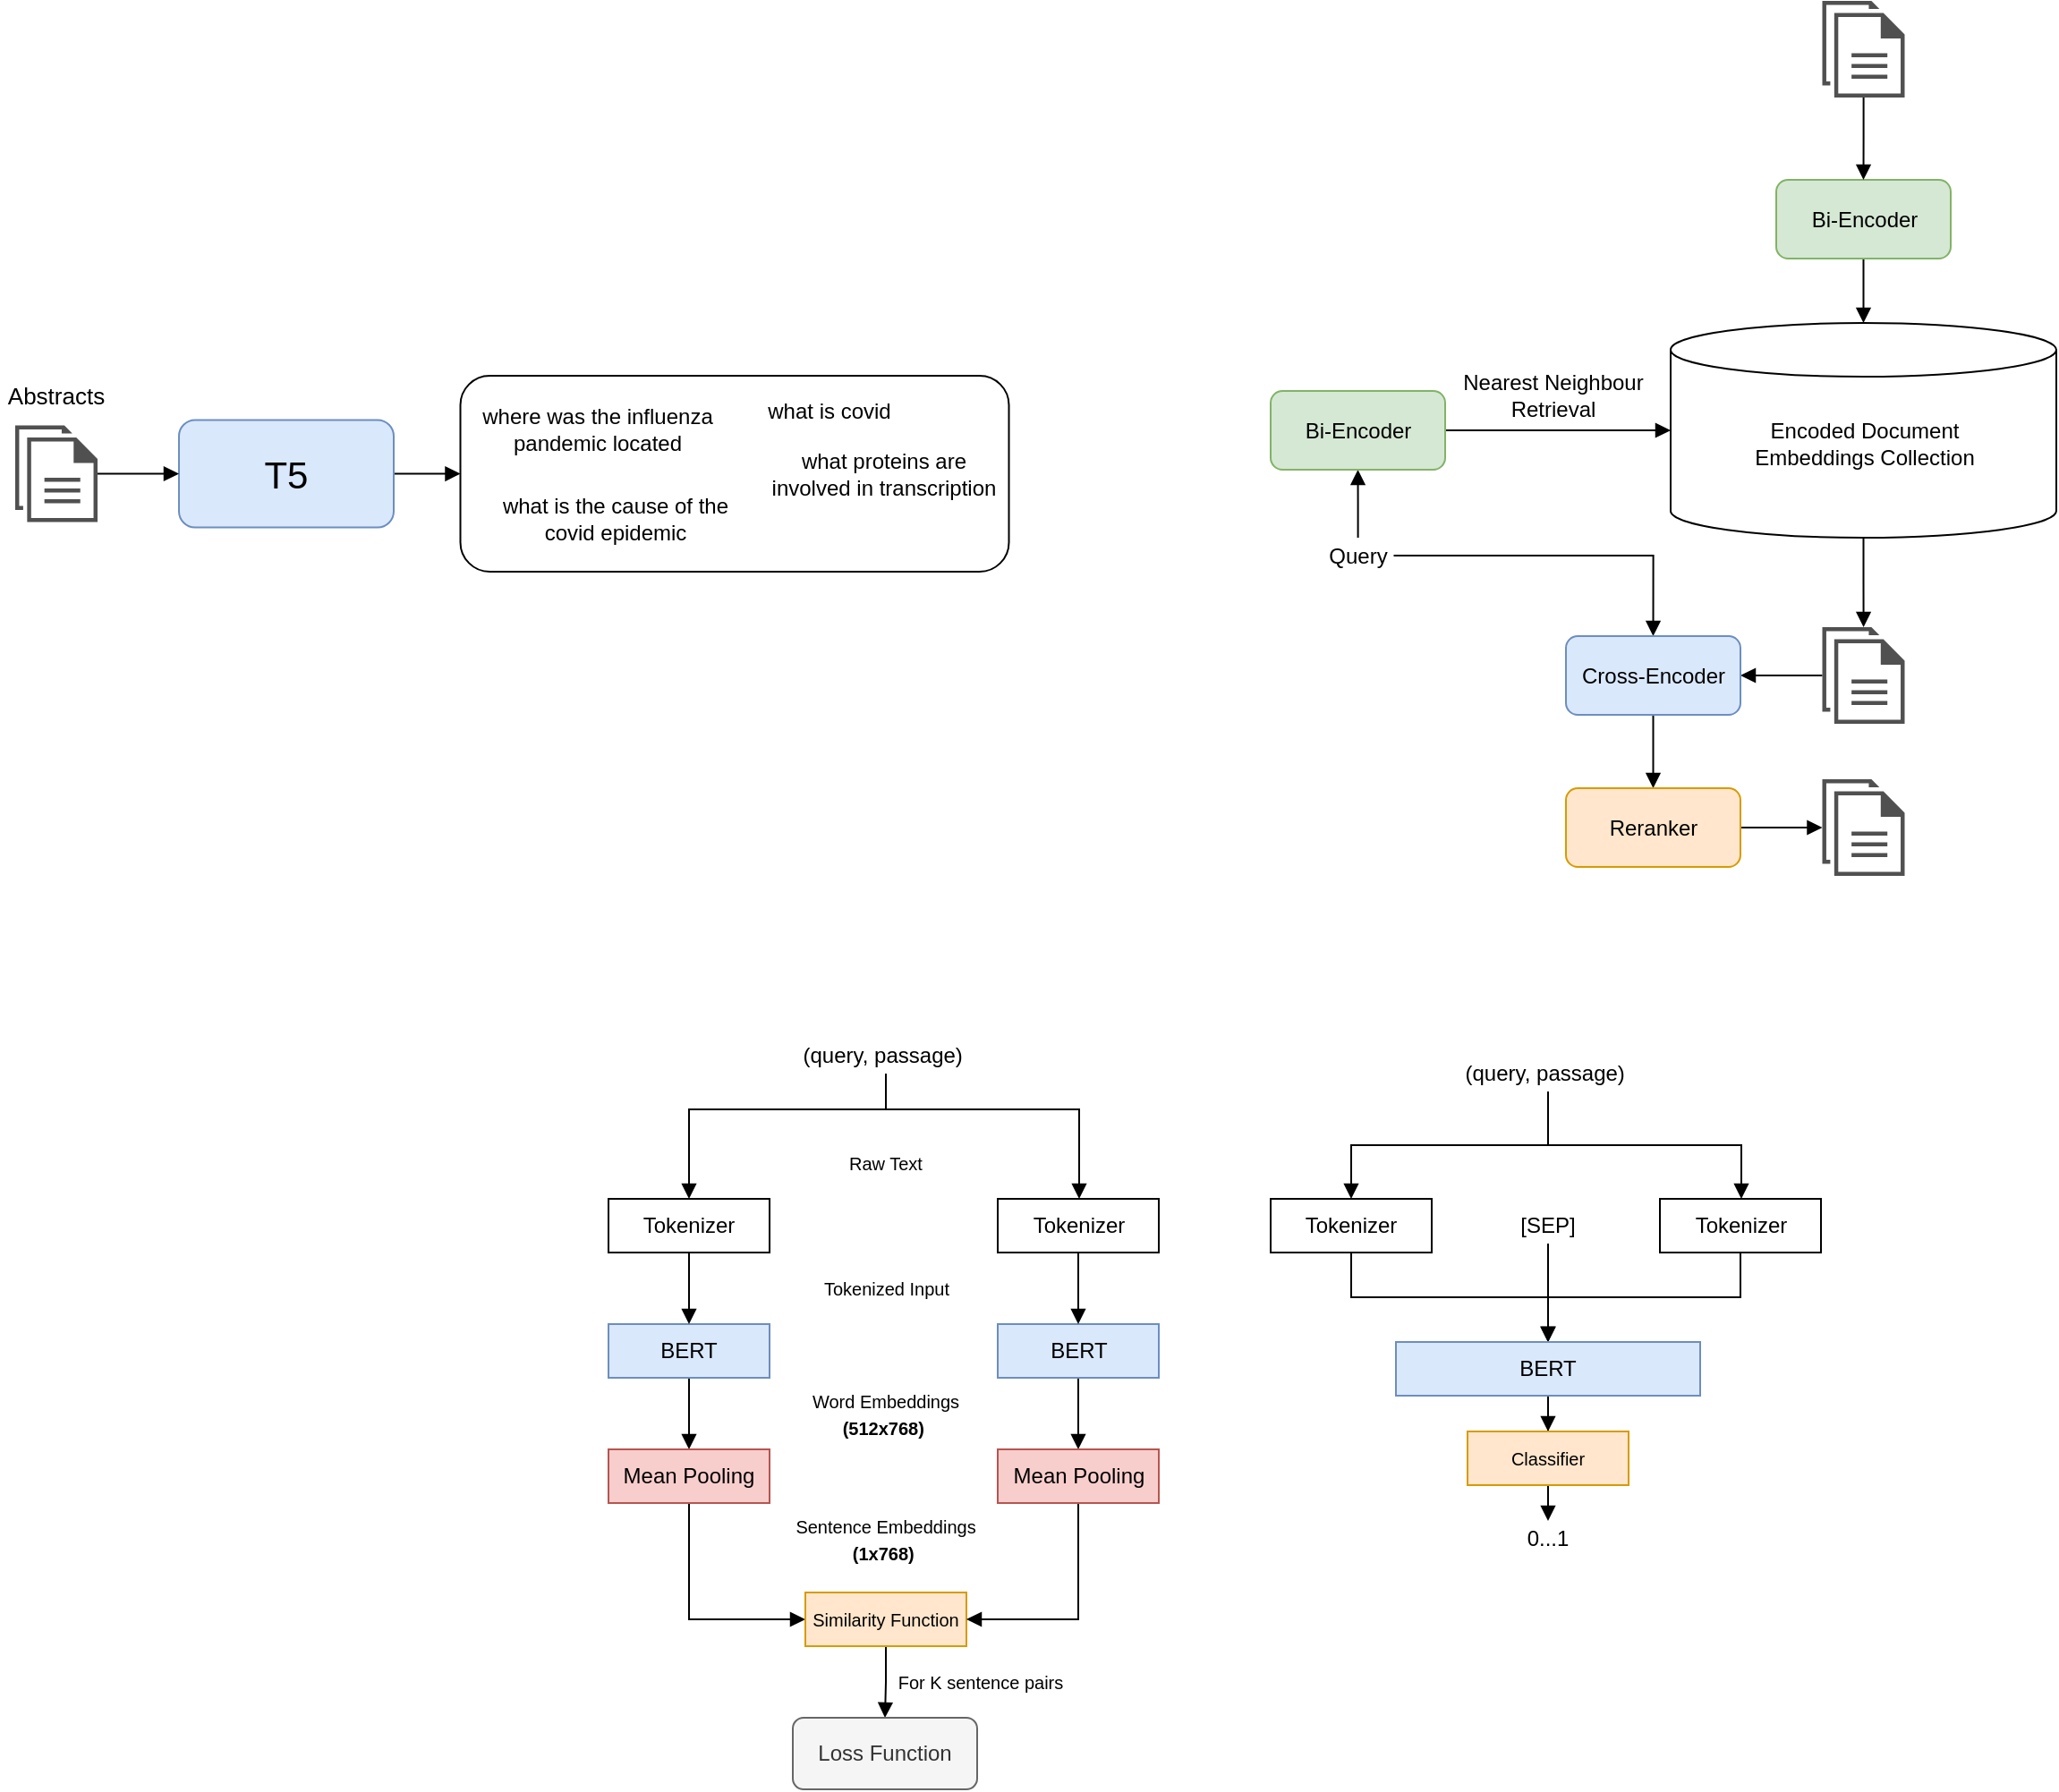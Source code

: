 <mxfile version="14.9.9" type="device"><diagram id="yQiuCtSlQrsblzvPzpal" name="Page-1"><mxGraphModel dx="1963" dy="655" grid="1" gridSize="10" guides="1" tooltips="1" connect="1" arrows="1" fold="1" page="1" pageScale="1" pageWidth="850" pageHeight="1100" math="0" shadow="0"><root><mxCell id="0"/><mxCell id="1" parent="0"/><mxCell id="e7I2GADsp5SB09PpgkXV-119" style="edgeStyle=orthogonalEdgeStyle;rounded=0;orthogonalLoop=1;jettySize=auto;html=1;endArrow=block;endFill=1;" edge="1" parent="1" source="e7I2GADsp5SB09PpgkXV-1" target="e7I2GADsp5SB09PpgkXV-112"><mxGeometry relative="1" as="geometry"/></mxCell><mxCell id="e7I2GADsp5SB09PpgkXV-1" value="&lt;font style=&quot;font-size: 21px&quot;&gt;T5&lt;/font&gt;" style="rounded=1;whiteSpace=wrap;html=1;fillColor=#dae8fc;strokeColor=#6c8ebf;" vertex="1" parent="1"><mxGeometry x="-220" y="314.75" width="120" height="60" as="geometry"/></mxCell><mxCell id="e7I2GADsp5SB09PpgkXV-3" value="" style="edgeStyle=orthogonalEdgeStyle;rounded=0;orthogonalLoop=1;jettySize=auto;html=1;endArrow=block;endFill=1;" edge="1" parent="1" source="e7I2GADsp5SB09PpgkXV-2" target="e7I2GADsp5SB09PpgkXV-1"><mxGeometry relative="1" as="geometry"/></mxCell><mxCell id="e7I2GADsp5SB09PpgkXV-2" value="" style="pointerEvents=1;shadow=0;dashed=0;html=1;strokeColor=none;fillColor=#505050;labelPosition=center;verticalLabelPosition=bottom;verticalAlign=top;outlineConnect=0;align=center;shape=mxgraph.office.concepts.documents;" vertex="1" parent="1"><mxGeometry x="-311.5" y="317.75" width="46" height="54" as="geometry"/></mxCell><mxCell id="e7I2GADsp5SB09PpgkXV-4" value="&lt;font style=&quot;font-size: 13px&quot;&gt;Abstracts&lt;/font&gt;" style="text;html=1;strokeColor=none;fillColor=none;align=center;verticalAlign=middle;whiteSpace=wrap;rounded=0;" vertex="1" parent="1"><mxGeometry x="-320" y="290.5" width="63" height="20" as="geometry"/></mxCell><mxCell id="e7I2GADsp5SB09PpgkXV-45" value="" style="edgeStyle=orthogonalEdgeStyle;rounded=0;orthogonalLoop=1;jettySize=auto;html=1;endArrow=block;endFill=1;" edge="1" parent="1" source="e7I2GADsp5SB09PpgkXV-21" target="e7I2GADsp5SB09PpgkXV-44"><mxGeometry relative="1" as="geometry"/></mxCell><mxCell id="e7I2GADsp5SB09PpgkXV-21" value="Bi-Encoder" style="rounded=1;whiteSpace=wrap;html=1;align=center;fillColor=#d5e8d4;strokeColor=#82b366;" vertex="1" parent="1"><mxGeometry x="672.5" y="180.5" width="97.5" height="44" as="geometry"/></mxCell><mxCell id="e7I2GADsp5SB09PpgkXV-26" value="" style="edgeStyle=orthogonalEdgeStyle;rounded=0;orthogonalLoop=1;jettySize=auto;html=1;endArrow=block;endFill=1;" edge="1" parent="1" source="e7I2GADsp5SB09PpgkXV-23" target="e7I2GADsp5SB09PpgkXV-21"><mxGeometry relative="1" as="geometry"/></mxCell><mxCell id="e7I2GADsp5SB09PpgkXV-23" value="" style="pointerEvents=1;shadow=0;dashed=0;html=1;strokeColor=none;fillColor=#505050;labelPosition=center;verticalLabelPosition=bottom;verticalAlign=top;outlineConnect=0;align=center;shape=mxgraph.office.concepts.documents;" vertex="1" parent="1"><mxGeometry x="698.25" y="80.5" width="46" height="54" as="geometry"/></mxCell><mxCell id="e7I2GADsp5SB09PpgkXV-59" value="" style="edgeStyle=orthogonalEdgeStyle;rounded=0;orthogonalLoop=1;jettySize=auto;html=1;endArrow=block;endFill=1;" edge="1" parent="1" source="e7I2GADsp5SB09PpgkXV-44" target="e7I2GADsp5SB09PpgkXV-57"><mxGeometry relative="1" as="geometry"/></mxCell><mxCell id="e7I2GADsp5SB09PpgkXV-44" value="" style="shape=cylinder3;whiteSpace=wrap;html=1;boundedLbl=1;backgroundOutline=1;size=15;align=left;" vertex="1" parent="1"><mxGeometry x="613.5" y="260.5" width="215.5" height="120" as="geometry"/></mxCell><mxCell id="e7I2GADsp5SB09PpgkXV-46" value="Encoded Document Embeddings Collection" style="text;html=1;strokeColor=none;fillColor=none;align=center;verticalAlign=middle;whiteSpace=wrap;rounded=0;" vertex="1" parent="1"><mxGeometry x="652.5" y="305.5" width="137.5" height="45" as="geometry"/></mxCell><mxCell id="e7I2GADsp5SB09PpgkXV-61" style="edgeStyle=orthogonalEdgeStyle;rounded=0;orthogonalLoop=1;jettySize=auto;html=1;entryX=0.5;entryY=0;entryDx=0;entryDy=0;endArrow=block;endFill=1;" edge="1" parent="1" source="e7I2GADsp5SB09PpgkXV-47" target="e7I2GADsp5SB09PpgkXV-58"><mxGeometry relative="1" as="geometry"><Array as="points"><mxPoint x="438.75" y="390.5"/><mxPoint x="603.75" y="390.5"/></Array></mxGeometry></mxCell><mxCell id="e7I2GADsp5SB09PpgkXV-64" value="" style="edgeStyle=orthogonalEdgeStyle;rounded=0;orthogonalLoop=1;jettySize=auto;html=1;endArrow=block;endFill=1;" edge="1" parent="1" source="e7I2GADsp5SB09PpgkXV-47" target="e7I2GADsp5SB09PpgkXV-51"><mxGeometry relative="1" as="geometry"/></mxCell><mxCell id="e7I2GADsp5SB09PpgkXV-47" value="Query" style="text;html=1;strokeColor=none;fillColor=none;align=center;verticalAlign=middle;whiteSpace=wrap;rounded=0;" vertex="1" parent="1"><mxGeometry x="418.75" y="380.5" width="40" height="20" as="geometry"/></mxCell><mxCell id="e7I2GADsp5SB09PpgkXV-53" style="edgeStyle=orthogonalEdgeStyle;rounded=0;orthogonalLoop=1;jettySize=auto;html=1;endArrow=block;endFill=1;" edge="1" parent="1" source="e7I2GADsp5SB09PpgkXV-51" target="e7I2GADsp5SB09PpgkXV-44"><mxGeometry relative="1" as="geometry"/></mxCell><mxCell id="e7I2GADsp5SB09PpgkXV-51" value="Bi-Encoder" style="rounded=1;whiteSpace=wrap;html=1;align=center;fillColor=#d5e8d4;strokeColor=#82b366;" vertex="1" parent="1"><mxGeometry x="390" y="298.5" width="97.5" height="44" as="geometry"/></mxCell><mxCell id="e7I2GADsp5SB09PpgkXV-60" style="edgeStyle=orthogonalEdgeStyle;rounded=0;orthogonalLoop=1;jettySize=auto;html=1;entryX=1;entryY=0.5;entryDx=0;entryDy=0;endArrow=block;endFill=1;" edge="1" parent="1" source="e7I2GADsp5SB09PpgkXV-57" target="e7I2GADsp5SB09PpgkXV-58"><mxGeometry relative="1" as="geometry"/></mxCell><mxCell id="e7I2GADsp5SB09PpgkXV-57" value="" style="pointerEvents=1;shadow=0;dashed=0;html=1;strokeColor=none;fillColor=#505050;labelPosition=center;verticalLabelPosition=bottom;verticalAlign=top;outlineConnect=0;align=center;shape=mxgraph.office.concepts.documents;" vertex="1" parent="1"><mxGeometry x="698.25" y="430.5" width="46" height="54" as="geometry"/></mxCell><mxCell id="e7I2GADsp5SB09PpgkXV-68" value="" style="edgeStyle=orthogonalEdgeStyle;rounded=0;orthogonalLoop=1;jettySize=auto;html=1;endArrow=block;endFill=1;" edge="1" parent="1" source="e7I2GADsp5SB09PpgkXV-58" target="e7I2GADsp5SB09PpgkXV-67"><mxGeometry relative="1" as="geometry"/></mxCell><mxCell id="e7I2GADsp5SB09PpgkXV-58" value="Cross-Encoder" style="rounded=1;whiteSpace=wrap;html=1;align=center;fillColor=#dae8fc;strokeColor=#6c8ebf;" vertex="1" parent="1"><mxGeometry x="555" y="435.5" width="97.5" height="44" as="geometry"/></mxCell><mxCell id="e7I2GADsp5SB09PpgkXV-65" value="Nearest Neighbour Retrieval" style="text;html=1;strokeColor=none;fillColor=none;align=center;verticalAlign=middle;whiteSpace=wrap;rounded=0;" vertex="1" parent="1"><mxGeometry x="487.5" y="280.5" width="120" height="40" as="geometry"/></mxCell><mxCell id="e7I2GADsp5SB09PpgkXV-70" style="edgeStyle=orthogonalEdgeStyle;rounded=0;orthogonalLoop=1;jettySize=auto;html=1;endArrow=block;endFill=1;" edge="1" parent="1" source="e7I2GADsp5SB09PpgkXV-67" target="e7I2GADsp5SB09PpgkXV-69"><mxGeometry relative="1" as="geometry"/></mxCell><mxCell id="e7I2GADsp5SB09PpgkXV-67" value="Reranker" style="rounded=1;whiteSpace=wrap;html=1;align=center;fillColor=#ffe6cc;strokeColor=#d79b00;" vertex="1" parent="1"><mxGeometry x="555" y="520.5" width="97.5" height="44" as="geometry"/></mxCell><mxCell id="e7I2GADsp5SB09PpgkXV-69" value="" style="pointerEvents=1;shadow=0;dashed=0;html=1;strokeColor=none;fillColor=#505050;labelPosition=center;verticalLabelPosition=bottom;verticalAlign=top;outlineConnect=0;align=center;shape=mxgraph.office.concepts.documents;" vertex="1" parent="1"><mxGeometry x="698.25" y="515.5" width="46" height="54" as="geometry"/></mxCell><mxCell id="e7I2GADsp5SB09PpgkXV-74" style="edgeStyle=orthogonalEdgeStyle;rounded=0;orthogonalLoop=1;jettySize=auto;html=1;endArrow=block;endFill=1;" edge="1" parent="1" source="e7I2GADsp5SB09PpgkXV-71" target="e7I2GADsp5SB09PpgkXV-73"><mxGeometry relative="1" as="geometry"><Array as="points"><mxPoint x="65" y="700"/></Array></mxGeometry></mxCell><mxCell id="e7I2GADsp5SB09PpgkXV-92" style="edgeStyle=orthogonalEdgeStyle;rounded=0;orthogonalLoop=1;jettySize=auto;html=1;endArrow=block;endFill=1;" edge="1" parent="1" source="e7I2GADsp5SB09PpgkXV-71" target="e7I2GADsp5SB09PpgkXV-90"><mxGeometry relative="1" as="geometry"><Array as="points"><mxPoint x="283" y="700"/></Array></mxGeometry></mxCell><mxCell id="e7I2GADsp5SB09PpgkXV-71" value="(query, passage)&amp;nbsp;" style="text;html=1;strokeColor=none;fillColor=none;align=center;verticalAlign=middle;whiteSpace=wrap;rounded=0;" vertex="1" parent="1"><mxGeometry x="120" y="660" width="110" height="20" as="geometry"/></mxCell><mxCell id="e7I2GADsp5SB09PpgkXV-80" style="edgeStyle=orthogonalEdgeStyle;rounded=0;orthogonalLoop=1;jettySize=auto;html=1;entryX=0.5;entryY=0;entryDx=0;entryDy=0;endArrow=block;endFill=1;" edge="1" parent="1" source="e7I2GADsp5SB09PpgkXV-72" target="e7I2GADsp5SB09PpgkXV-79"><mxGeometry relative="1" as="geometry"/></mxCell><mxCell id="e7I2GADsp5SB09PpgkXV-72" value="BERT" style="rounded=0;whiteSpace=wrap;html=1;align=center;fillColor=#dae8fc;strokeColor=#6c8ebf;" vertex="1" parent="1"><mxGeometry x="20" y="820" width="90" height="30" as="geometry"/></mxCell><mxCell id="e7I2GADsp5SB09PpgkXV-75" style="edgeStyle=orthogonalEdgeStyle;rounded=0;orthogonalLoop=1;jettySize=auto;html=1;endArrow=block;endFill=1;" edge="1" parent="1" source="e7I2GADsp5SB09PpgkXV-73" target="e7I2GADsp5SB09PpgkXV-72"><mxGeometry relative="1" as="geometry"/></mxCell><mxCell id="e7I2GADsp5SB09PpgkXV-73" value="Tokenizer" style="rounded=0;whiteSpace=wrap;html=1;align=center;" vertex="1" parent="1"><mxGeometry x="20" y="750" width="90" height="30" as="geometry"/></mxCell><mxCell id="e7I2GADsp5SB09PpgkXV-76" value="&lt;font style=&quot;font-size: 10px&quot;&gt;Raw Text&lt;/font&gt;" style="text;html=1;strokeColor=none;fillColor=none;align=center;verticalAlign=middle;whiteSpace=wrap;rounded=0;" vertex="1" parent="1"><mxGeometry x="145" y="720" width="60" height="20" as="geometry"/></mxCell><mxCell id="e7I2GADsp5SB09PpgkXV-86" style="edgeStyle=orthogonalEdgeStyle;rounded=0;orthogonalLoop=1;jettySize=auto;html=1;entryX=0;entryY=0.5;entryDx=0;entryDy=0;endArrow=block;endFill=1;" edge="1" parent="1" source="e7I2GADsp5SB09PpgkXV-79" target="e7I2GADsp5SB09PpgkXV-85"><mxGeometry relative="1" as="geometry"><Array as="points"><mxPoint x="65" y="985"/></Array></mxGeometry></mxCell><mxCell id="e7I2GADsp5SB09PpgkXV-79" value="Mean Pooling" style="rounded=0;whiteSpace=wrap;html=1;align=center;fillColor=#f8cecc;strokeColor=#b85450;" vertex="1" parent="1"><mxGeometry x="20" y="890" width="90" height="30" as="geometry"/></mxCell><mxCell id="e7I2GADsp5SB09PpgkXV-81" value="&lt;font style=&quot;font-size: 10px&quot;&gt;Tokenized Input&lt;/font&gt;" style="text;html=1;strokeColor=none;fillColor=none;align=center;verticalAlign=middle;whiteSpace=wrap;rounded=0;" vertex="1" parent="1"><mxGeometry x="133" y="790" width="85" height="20" as="geometry"/></mxCell><mxCell id="e7I2GADsp5SB09PpgkXV-82" value="&lt;font style=&quot;font-size: 10px&quot;&gt;Word Embeddings&lt;br&gt;&lt;b&gt;(512x768)&lt;/b&gt;&amp;nbsp;&lt;/font&gt;" style="text;html=1;strokeColor=none;fillColor=none;align=center;verticalAlign=middle;whiteSpace=wrap;rounded=0;" vertex="1" parent="1"><mxGeometry x="106.25" y="860" width="137.5" height="20" as="geometry"/></mxCell><mxCell id="e7I2GADsp5SB09PpgkXV-83" value="&lt;font style=&quot;font-size: 10px&quot;&gt;Sentence Embeddings&lt;br&gt;&lt;b&gt;(1x768)&lt;/b&gt;&amp;nbsp;&lt;/font&gt;" style="text;html=1;strokeColor=none;fillColor=none;align=center;verticalAlign=middle;whiteSpace=wrap;rounded=0;" vertex="1" parent="1"><mxGeometry x="106" y="930" width="137.5" height="20" as="geometry"/></mxCell><mxCell id="e7I2GADsp5SB09PpgkXV-95" style="edgeStyle=orthogonalEdgeStyle;rounded=0;orthogonalLoop=1;jettySize=auto;html=1;entryX=0.5;entryY=0;entryDx=0;entryDy=0;endArrow=block;endFill=1;" edge="1" parent="1" source="e7I2GADsp5SB09PpgkXV-85" target="e7I2GADsp5SB09PpgkXV-94"><mxGeometry relative="1" as="geometry"/></mxCell><mxCell id="e7I2GADsp5SB09PpgkXV-85" value="&lt;font style=&quot;font-size: 10px&quot;&gt;Similarity Function&lt;/font&gt;" style="rounded=0;whiteSpace=wrap;html=1;align=center;fillColor=#ffe6cc;strokeColor=#d79b00;" vertex="1" parent="1"><mxGeometry x="130" y="970" width="90" height="30" as="geometry"/></mxCell><mxCell id="e7I2GADsp5SB09PpgkXV-87" style="edgeStyle=orthogonalEdgeStyle;rounded=0;orthogonalLoop=1;jettySize=auto;html=1;entryX=0.5;entryY=0;entryDx=0;entryDy=0;endArrow=block;endFill=1;" edge="1" parent="1" source="e7I2GADsp5SB09PpgkXV-88" target="e7I2GADsp5SB09PpgkXV-91"><mxGeometry relative="1" as="geometry"/></mxCell><mxCell id="e7I2GADsp5SB09PpgkXV-88" value="BERT" style="rounded=0;whiteSpace=wrap;html=1;align=center;fillColor=#dae8fc;strokeColor=#6c8ebf;" vertex="1" parent="1"><mxGeometry x="237.5" y="820" width="90" height="30" as="geometry"/></mxCell><mxCell id="e7I2GADsp5SB09PpgkXV-89" style="edgeStyle=orthogonalEdgeStyle;rounded=0;orthogonalLoop=1;jettySize=auto;html=1;endArrow=block;endFill=1;" edge="1" parent="1" source="e7I2GADsp5SB09PpgkXV-90" target="e7I2GADsp5SB09PpgkXV-88"><mxGeometry relative="1" as="geometry"/></mxCell><mxCell id="e7I2GADsp5SB09PpgkXV-90" value="Tokenizer" style="rounded=0;whiteSpace=wrap;html=1;align=center;" vertex="1" parent="1"><mxGeometry x="237.5" y="750" width="90" height="30" as="geometry"/></mxCell><mxCell id="e7I2GADsp5SB09PpgkXV-93" style="edgeStyle=orthogonalEdgeStyle;rounded=0;orthogonalLoop=1;jettySize=auto;html=1;entryX=1;entryY=0.5;entryDx=0;entryDy=0;endArrow=block;endFill=1;" edge="1" parent="1" source="e7I2GADsp5SB09PpgkXV-91" target="e7I2GADsp5SB09PpgkXV-85"><mxGeometry relative="1" as="geometry"><Array as="points"><mxPoint x="283" y="985"/></Array></mxGeometry></mxCell><mxCell id="e7I2GADsp5SB09PpgkXV-91" value="Mean Pooling" style="rounded=0;whiteSpace=wrap;html=1;align=center;fillColor=#f8cecc;strokeColor=#b85450;" vertex="1" parent="1"><mxGeometry x="237.5" y="890" width="90" height="30" as="geometry"/></mxCell><mxCell id="e7I2GADsp5SB09PpgkXV-94" value="Loss Function" style="rounded=1;whiteSpace=wrap;html=1;align=center;fillColor=#f5f5f5;strokeColor=#666666;fontColor=#333333;" vertex="1" parent="1"><mxGeometry x="123" y="1040" width="103" height="40" as="geometry"/></mxCell><mxCell id="e7I2GADsp5SB09PpgkXV-96" value="&lt;span style=&quot;font-size: 10px&quot;&gt;For K sentence pairs&lt;/span&gt;" style="text;html=1;strokeColor=none;fillColor=none;align=center;verticalAlign=middle;whiteSpace=wrap;rounded=0;" vertex="1" parent="1"><mxGeometry x="159" y="1010" width="137.5" height="20" as="geometry"/></mxCell><mxCell id="e7I2GADsp5SB09PpgkXV-97" style="edgeStyle=orthogonalEdgeStyle;rounded=0;orthogonalLoop=1;jettySize=auto;html=1;endArrow=block;endFill=1;" edge="1" parent="1" source="e7I2GADsp5SB09PpgkXV-99" target="e7I2GADsp5SB09PpgkXV-100"><mxGeometry relative="1" as="geometry"><Array as="points"><mxPoint x="545" y="720"/><mxPoint x="435" y="720"/></Array></mxGeometry></mxCell><mxCell id="e7I2GADsp5SB09PpgkXV-98" style="edgeStyle=orthogonalEdgeStyle;rounded=0;orthogonalLoop=1;jettySize=auto;html=1;endArrow=block;endFill=1;" edge="1" parent="1" source="e7I2GADsp5SB09PpgkXV-99" target="e7I2GADsp5SB09PpgkXV-102"><mxGeometry relative="1" as="geometry"><Array as="points"><mxPoint x="545" y="720"/><mxPoint x="653" y="720"/></Array></mxGeometry></mxCell><mxCell id="e7I2GADsp5SB09PpgkXV-99" value="(query, passage)&amp;nbsp;" style="text;html=1;strokeColor=none;fillColor=none;align=center;verticalAlign=middle;whiteSpace=wrap;rounded=0;" vertex="1" parent="1"><mxGeometry x="490" y="670" width="110" height="20" as="geometry"/></mxCell><mxCell id="e7I2GADsp5SB09PpgkXV-105" style="edgeStyle=orthogonalEdgeStyle;rounded=0;orthogonalLoop=1;jettySize=auto;html=1;endArrow=block;endFill=1;" edge="1" parent="1" source="e7I2GADsp5SB09PpgkXV-100" target="e7I2GADsp5SB09PpgkXV-104"><mxGeometry relative="1" as="geometry"/></mxCell><mxCell id="e7I2GADsp5SB09PpgkXV-100" value="Tokenizer" style="rounded=0;whiteSpace=wrap;html=1;align=center;" vertex="1" parent="1"><mxGeometry x="390" y="750" width="90" height="30" as="geometry"/></mxCell><mxCell id="e7I2GADsp5SB09PpgkXV-107" style="edgeStyle=orthogonalEdgeStyle;rounded=0;orthogonalLoop=1;jettySize=auto;html=1;entryX=0.5;entryY=0;entryDx=0;entryDy=0;endArrow=block;endFill=1;" edge="1" parent="1" source="e7I2GADsp5SB09PpgkXV-102" target="e7I2GADsp5SB09PpgkXV-104"><mxGeometry relative="1" as="geometry"/></mxCell><mxCell id="e7I2GADsp5SB09PpgkXV-102" value="Tokenizer" style="rounded=0;whiteSpace=wrap;html=1;align=center;" vertex="1" parent="1"><mxGeometry x="607.5" y="750" width="90" height="30" as="geometry"/></mxCell><mxCell id="e7I2GADsp5SB09PpgkXV-106" style="edgeStyle=orthogonalEdgeStyle;rounded=0;orthogonalLoop=1;jettySize=auto;html=1;entryX=0.5;entryY=0;entryDx=0;entryDy=0;endArrow=block;endFill=1;" edge="1" parent="1" source="e7I2GADsp5SB09PpgkXV-103" target="e7I2GADsp5SB09PpgkXV-104"><mxGeometry relative="1" as="geometry"/></mxCell><mxCell id="e7I2GADsp5SB09PpgkXV-103" value="[SEP]" style="text;html=1;strokeColor=none;fillColor=none;align=center;verticalAlign=middle;whiteSpace=wrap;rounded=0;" vertex="1" parent="1"><mxGeometry x="525" y="755" width="40" height="20" as="geometry"/></mxCell><mxCell id="e7I2GADsp5SB09PpgkXV-109" style="edgeStyle=orthogonalEdgeStyle;rounded=0;orthogonalLoop=1;jettySize=auto;html=1;entryX=0.5;entryY=0;entryDx=0;entryDy=0;endArrow=block;endFill=1;" edge="1" parent="1" source="e7I2GADsp5SB09PpgkXV-104" target="e7I2GADsp5SB09PpgkXV-108"><mxGeometry relative="1" as="geometry"/></mxCell><mxCell id="e7I2GADsp5SB09PpgkXV-104" value="BERT" style="rounded=0;whiteSpace=wrap;html=1;align=center;fillColor=#dae8fc;strokeColor=#6c8ebf;" vertex="1" parent="1"><mxGeometry x="460" y="830" width="170" height="30" as="geometry"/></mxCell><mxCell id="e7I2GADsp5SB09PpgkXV-110" style="edgeStyle=orthogonalEdgeStyle;rounded=0;orthogonalLoop=1;jettySize=auto;html=1;endArrow=block;endFill=1;" edge="1" parent="1" source="e7I2GADsp5SB09PpgkXV-108"><mxGeometry relative="1" as="geometry"><mxPoint x="545" y="930" as="targetPoint"/></mxGeometry></mxCell><mxCell id="e7I2GADsp5SB09PpgkXV-108" value="&lt;font style=&quot;font-size: 10px&quot;&gt;Classifier&lt;/font&gt;" style="rounded=0;whiteSpace=wrap;html=1;align=center;fillColor=#ffe6cc;strokeColor=#d79b00;" vertex="1" parent="1"><mxGeometry x="500" y="880" width="90" height="30" as="geometry"/></mxCell><mxCell id="e7I2GADsp5SB09PpgkXV-111" value="0...1" style="text;html=1;strokeColor=none;fillColor=none;align=center;verticalAlign=middle;whiteSpace=wrap;rounded=0;" vertex="1" parent="1"><mxGeometry x="525" y="930" width="40" height="20" as="geometry"/></mxCell><mxCell id="e7I2GADsp5SB09PpgkXV-120" value="" style="group" vertex="1" connectable="0" parent="1"><mxGeometry x="-71.5" y="290" width="315.25" height="109.5" as="geometry"/></mxCell><mxCell id="e7I2GADsp5SB09PpgkXV-112" value="" style="rounded=1;whiteSpace=wrap;html=1;align=center;" vertex="1" parent="e7I2GADsp5SB09PpgkXV-120"><mxGeometry x="8.75" width="306.5" height="109.5" as="geometry"/></mxCell><mxCell id="e7I2GADsp5SB09PpgkXV-113" value="where was the influenza pandemic located" style="text;html=1;strokeColor=none;fillColor=none;align=center;verticalAlign=middle;whiteSpace=wrap;rounded=0;" vertex="1" parent="e7I2GADsp5SB09PpgkXV-120"><mxGeometry y="20" width="170" height="20" as="geometry"/></mxCell><mxCell id="e7I2GADsp5SB09PpgkXV-114" value="what is covid" style="text;html=1;strokeColor=none;fillColor=none;align=center;verticalAlign=middle;whiteSpace=wrap;rounded=0;" vertex="1" parent="e7I2GADsp5SB09PpgkXV-120"><mxGeometry x="177" y="9.5" width="75" height="20" as="geometry"/></mxCell><mxCell id="e7I2GADsp5SB09PpgkXV-115" value="what proteins are involved in transcription" style="text;html=1;strokeColor=none;fillColor=none;align=center;verticalAlign=middle;whiteSpace=wrap;rounded=0;" vertex="1" parent="e7I2GADsp5SB09PpgkXV-120"><mxGeometry x="175.25" y="44.75" width="140" height="20" as="geometry"/></mxCell><mxCell id="e7I2GADsp5SB09PpgkXV-116" value="what is the cause of the covid epidemic" style="text;html=1;strokeColor=none;fillColor=none;align=center;verticalAlign=middle;whiteSpace=wrap;rounded=0;" vertex="1" parent="e7I2GADsp5SB09PpgkXV-120"><mxGeometry x="20" y="70" width="150" height="20" as="geometry"/></mxCell></root></mxGraphModel></diagram></mxfile>